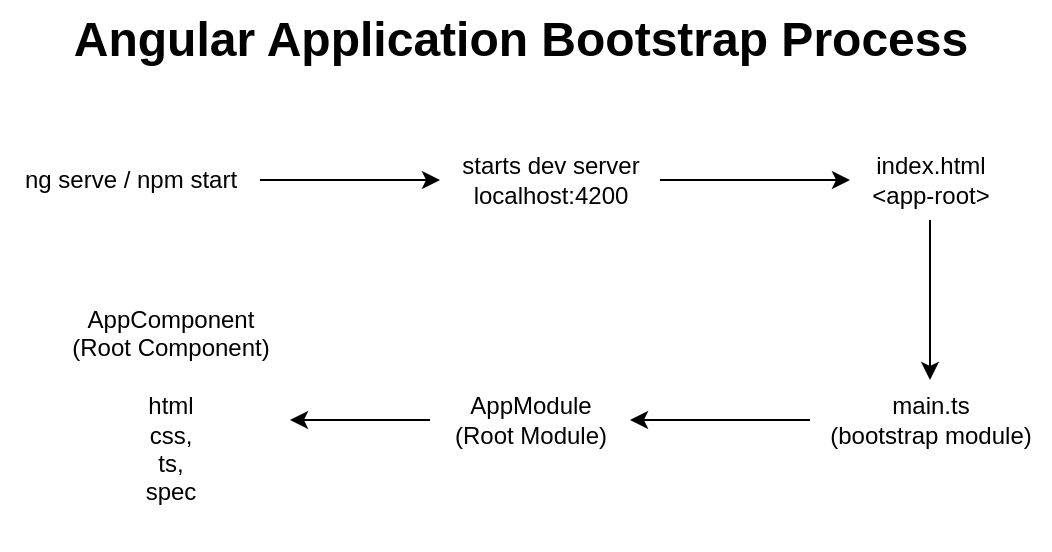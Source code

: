 <mxfile version="28.2.3" pages="5">
  <diagram name="Page-1" id="C9C86ICiYXPJqEdUbb66">
    <mxGraphModel dx="599" dy="337" grid="1" gridSize="10" guides="1" tooltips="1" connect="1" arrows="1" fold="1" page="1" pageScale="1" pageWidth="850" pageHeight="1100" math="0" shadow="0">
      <root>
        <mxCell id="0" />
        <mxCell id="1" parent="0" />
        <mxCell id="BUMSwfdSAV-_3AB0RJ5o-3" value="" style="edgeStyle=orthogonalEdgeStyle;rounded=0;orthogonalLoop=1;jettySize=auto;html=1;" edge="1" parent="1" source="BUMSwfdSAV-_3AB0RJ5o-1" target="BUMSwfdSAV-_3AB0RJ5o-2">
          <mxGeometry relative="1" as="geometry" />
        </mxCell>
        <mxCell id="BUMSwfdSAV-_3AB0RJ5o-1" value="ng serve / npm start" style="text;html=1;align=center;verticalAlign=middle;resizable=0;points=[];autosize=1;strokeColor=none;fillColor=none;" vertex="1" parent="1">
          <mxGeometry x="130" y="155" width="130" height="30" as="geometry" />
        </mxCell>
        <mxCell id="BUMSwfdSAV-_3AB0RJ5o-5" value="" style="edgeStyle=orthogonalEdgeStyle;rounded=0;orthogonalLoop=1;jettySize=auto;html=1;" edge="1" parent="1" source="BUMSwfdSAV-_3AB0RJ5o-2" target="BUMSwfdSAV-_3AB0RJ5o-4">
          <mxGeometry relative="1" as="geometry" />
        </mxCell>
        <mxCell id="BUMSwfdSAV-_3AB0RJ5o-2" value="starts dev server&lt;div&gt;localhost:4200&lt;/div&gt;" style="text;html=1;align=center;verticalAlign=middle;resizable=0;points=[];autosize=1;strokeColor=none;fillColor=none;" vertex="1" parent="1">
          <mxGeometry x="350" y="150" width="110" height="40" as="geometry" />
        </mxCell>
        <mxCell id="BUMSwfdSAV-_3AB0RJ5o-7" value="" style="edgeStyle=orthogonalEdgeStyle;rounded=0;orthogonalLoop=1;jettySize=auto;html=1;" edge="1" parent="1" source="BUMSwfdSAV-_3AB0RJ5o-4" target="BUMSwfdSAV-_3AB0RJ5o-6">
          <mxGeometry relative="1" as="geometry" />
        </mxCell>
        <mxCell id="BUMSwfdSAV-_3AB0RJ5o-4" value="index.html&lt;div&gt;&amp;lt;app-root&amp;gt;&lt;/div&gt;" style="text;html=1;align=center;verticalAlign=middle;resizable=0;points=[];autosize=1;strokeColor=none;fillColor=none;" vertex="1" parent="1">
          <mxGeometry x="555" y="150" width="80" height="40" as="geometry" />
        </mxCell>
        <mxCell id="BUMSwfdSAV-_3AB0RJ5o-9" value="" style="edgeStyle=orthogonalEdgeStyle;rounded=0;orthogonalLoop=1;jettySize=auto;html=1;" edge="1" parent="1" source="BUMSwfdSAV-_3AB0RJ5o-6" target="BUMSwfdSAV-_3AB0RJ5o-8">
          <mxGeometry relative="1" as="geometry" />
        </mxCell>
        <mxCell id="BUMSwfdSAV-_3AB0RJ5o-6" value="main.ts&lt;div&gt;(bootstrap module)&lt;/div&gt;" style="text;html=1;align=center;verticalAlign=middle;resizable=0;points=[];autosize=1;strokeColor=none;fillColor=none;" vertex="1" parent="1">
          <mxGeometry x="535" y="270" width="120" height="40" as="geometry" />
        </mxCell>
        <mxCell id="BUMSwfdSAV-_3AB0RJ5o-11" value="" style="edgeStyle=orthogonalEdgeStyle;rounded=0;orthogonalLoop=1;jettySize=auto;html=1;" edge="1" parent="1" source="BUMSwfdSAV-_3AB0RJ5o-8" target="BUMSwfdSAV-_3AB0RJ5o-10">
          <mxGeometry relative="1" as="geometry" />
        </mxCell>
        <mxCell id="BUMSwfdSAV-_3AB0RJ5o-8" value="AppModule&lt;div&gt;(Root Module)&lt;/div&gt;" style="text;html=1;align=center;verticalAlign=middle;resizable=0;points=[];autosize=1;strokeColor=none;fillColor=none;" vertex="1" parent="1">
          <mxGeometry x="345" y="270" width="100" height="40" as="geometry" />
        </mxCell>
        <mxCell id="BUMSwfdSAV-_3AB0RJ5o-10" value="AppComponent&lt;div&gt;(Root Component)&lt;/div&gt;&lt;div&gt;&lt;br&gt;&lt;/div&gt;&lt;div&gt;html&lt;/div&gt;&lt;div&gt;css,&lt;/div&gt;&lt;div&gt;ts,&lt;/div&gt;&lt;div&gt;spec&lt;/div&gt;&lt;div&gt;&lt;br&gt;&lt;/div&gt;" style="text;html=1;align=center;verticalAlign=middle;resizable=0;points=[];autosize=1;strokeColor=none;fillColor=none;" vertex="1" parent="1">
          <mxGeometry x="155" y="225" width="120" height="130" as="geometry" />
        </mxCell>
        <mxCell id="BUMSwfdSAV-_3AB0RJ5o-12" value="Angular Application Bootstrap Process" style="text;strokeColor=none;fillColor=none;html=1;fontSize=24;fontStyle=1;verticalAlign=middle;align=center;" vertex="1" parent="1">
          <mxGeometry x="340" y="80" width="100" height="40" as="geometry" />
        </mxCell>
      </root>
    </mxGraphModel>
  </diagram>
  <diagram id="l7W_xQcOE4D41UAbRbyT" name="Page-2">
    <mxGraphModel dx="668" dy="376" grid="1" gridSize="10" guides="1" tooltips="1" connect="1" arrows="1" fold="1" page="1" pageScale="1" pageWidth="850" pageHeight="1100" math="0" shadow="0">
      <root>
        <mxCell id="0" />
        <mxCell id="1" parent="0" />
        <mxCell id="t--C47-ZsDoRhNLkjjPz-1" value="Data Binding" style="text;strokeColor=none;fillColor=none;html=1;fontSize=24;fontStyle=1;verticalAlign=middle;align=center;" vertex="1" parent="1">
          <mxGeometry x="375" y="20" width="100" height="40" as="geometry" />
        </mxCell>
        <mxCell id="t--C47-ZsDoRhNLkjjPz-2" value="TypeScript Class" style="rounded=0;whiteSpace=wrap;html=1;" vertex="1" parent="1">
          <mxGeometry x="210" y="162" width="120" height="60" as="geometry" />
        </mxCell>
        <mxCell id="t--C47-ZsDoRhNLkjjPz-8" style="edgeStyle=orthogonalEdgeStyle;rounded=0;orthogonalLoop=1;jettySize=auto;html=1;exitX=0.5;exitY=1;exitDx=0;exitDy=0;entryX=0.5;entryY=1;entryDx=0;entryDy=0;" edge="1" parent="1" source="t--C47-ZsDoRhNLkjjPz-3" target="t--C47-ZsDoRhNLkjjPz-2">
          <mxGeometry relative="1" as="geometry">
            <Array as="points">
              <mxPoint x="600" y="282" />
              <mxPoint x="270" y="282" />
            </Array>
          </mxGeometry>
        </mxCell>
        <mxCell id="t--C47-ZsDoRhNLkjjPz-3" value="Component Template / View" style="rounded=0;whiteSpace=wrap;html=1;" vertex="1" parent="1">
          <mxGeometry x="540" y="162" width="120" height="60" as="geometry" />
        </mxCell>
        <mxCell id="t--C47-ZsDoRhNLkjjPz-4" value="username = &quot;Monica&quot;" style="text;html=1;align=center;verticalAlign=middle;resizable=0;points=[];autosize=1;strokeColor=none;fillColor=none;" vertex="1" parent="1">
          <mxGeometry x="80" y="170" width="140" height="30" as="geometry" />
        </mxCell>
        <mxCell id="t--C47-ZsDoRhNLkjjPz-6" style="edgeStyle=orthogonalEdgeStyle;rounded=0;orthogonalLoop=1;jettySize=auto;html=1;exitX=0.5;exitY=0;exitDx=0;exitDy=0;entryX=0.597;entryY=-0.002;entryDx=0;entryDy=0;entryPerimeter=0;" edge="1" parent="1" source="t--C47-ZsDoRhNLkjjPz-2" target="t--C47-ZsDoRhNLkjjPz-3">
          <mxGeometry relative="1" as="geometry">
            <Array as="points">
              <mxPoint x="270" y="102" />
              <mxPoint x="612" y="102" />
            </Array>
          </mxGeometry>
        </mxCell>
        <mxCell id="t--C47-ZsDoRhNLkjjPz-7" value="[ Property Binding ] / {{ String Interpolation }}" style="text;html=1;align=center;verticalAlign=middle;resizable=0;points=[];autosize=1;strokeColor=none;fillColor=none;" vertex="1" parent="1">
          <mxGeometry x="290" y="100" width="260" height="30" as="geometry" />
        </mxCell>
        <mxCell id="t--C47-ZsDoRhNLkjjPz-9" value="( Event Binding )" style="text;html=1;align=center;verticalAlign=middle;resizable=0;points=[];autosize=1;strokeColor=none;fillColor=none;" vertex="1" parent="1">
          <mxGeometry x="390" y="252" width="110" height="30" as="geometry" />
        </mxCell>
        <mxCell id="t--C47-ZsDoRhNLkjjPz-10" value="2 way data binding = PB + EB&lt;div&gt;Banana in the Box = [ ( ngModel ) ]&lt;/div&gt;" style="text;html=1;align=center;verticalAlign=middle;resizable=0;points=[];autosize=1;strokeColor=none;fillColor=none;" vertex="1" parent="1">
          <mxGeometry x="185" y="303" width="210" height="40" as="geometry" />
        </mxCell>
      </root>
    </mxGraphModel>
  </diagram>
  <diagram id="Zr69eRBPpiTz3g2hn9H6" name="Page-3">
    <mxGraphModel dx="723" dy="408" grid="1" gridSize="10" guides="1" tooltips="1" connect="1" arrows="1" fold="1" page="1" pageScale="1" pageWidth="850" pageHeight="1100" math="0" shadow="0">
      <root>
        <mxCell id="0" />
        <mxCell id="1" parent="0" />
        <mxCell id="BrYFn9-QAHqjKM3JLirK-1" value="Nested Component Communication" style="text;strokeColor=none;fillColor=none;html=1;fontSize=24;fontStyle=1;verticalAlign=middle;align=center;" vertex="1" parent="1">
          <mxGeometry x="375" y="40" width="100" height="40" as="geometry" />
        </mxCell>
        <mxCell id="BrYFn9-QAHqjKM3JLirK-4" style="edgeStyle=orthogonalEdgeStyle;rounded=0;orthogonalLoop=1;jettySize=auto;html=1;exitX=0.25;exitY=1;exitDx=0;exitDy=0;entryX=0.25;entryY=0;entryDx=0;entryDy=0;" edge="1" parent="1" source="BrYFn9-QAHqjKM3JLirK-2" target="BrYFn9-QAHqjKM3JLirK-3">
          <mxGeometry relative="1" as="geometry" />
        </mxCell>
        <mxCell id="BrYFn9-QAHqjKM3JLirK-2" value="Parent&lt;div&gt;(UsersComp)&lt;/div&gt;" style="rounded=0;whiteSpace=wrap;html=1;" vertex="1" parent="1">
          <mxGeometry x="365" y="150" width="120" height="60" as="geometry" />
        </mxCell>
        <mxCell id="BrYFn9-QAHqjKM3JLirK-8" style="edgeStyle=orthogonalEdgeStyle;rounded=0;orthogonalLoop=1;jettySize=auto;html=1;exitX=0.75;exitY=0;exitDx=0;exitDy=0;entryX=0.75;entryY=1;entryDx=0;entryDy=0;" edge="1" parent="1" source="BrYFn9-QAHqjKM3JLirK-3" target="BrYFn9-QAHqjKM3JLirK-2">
          <mxGeometry relative="1" as="geometry" />
        </mxCell>
        <mxCell id="BrYFn9-QAHqjKM3JLirK-3" value="Child&lt;div&gt;(UserImageComp)&lt;/div&gt;" style="rounded=0;whiteSpace=wrap;html=1;" vertex="1" parent="1">
          <mxGeometry x="365" y="400" width="120" height="60" as="geometry" />
        </mxCell>
        <mxCell id="BrYFn9-QAHqjKM3JLirK-5" value="@Input()" style="text;html=1;align=center;verticalAlign=middle;resizable=0;points=[];autosize=1;strokeColor=none;fillColor=none;" vertex="1" parent="1">
          <mxGeometry x="245" y="408" width="70" height="30" as="geometry" />
        </mxCell>
        <mxCell id="BrYFn9-QAHqjKM3JLirK-6" value="[ Property Binding ]&amp;nbsp;" style="text;html=1;align=center;verticalAlign=middle;resizable=0;points=[];autosize=1;strokeColor=none;fillColor=none;" vertex="1" parent="1">
          <mxGeometry x="230" y="180" width="130" height="30" as="geometry" />
        </mxCell>
        <mxCell id="BrYFn9-QAHqjKM3JLirK-7" value="user model" style="text;html=1;align=center;verticalAlign=middle;resizable=0;points=[];autosize=1;strokeColor=none;fillColor=none;" vertex="1" parent="1">
          <mxGeometry x="270" y="150" width="80" height="30" as="geometry" />
        </mxCell>
        <mxCell id="BrYFn9-QAHqjKM3JLirK-9" value="@Output()" style="text;html=1;align=center;verticalAlign=middle;resizable=0;points=[];autosize=1;strokeColor=none;fillColor=none;" vertex="1" parent="1">
          <mxGeometry x="500" y="398" width="80" height="30" as="geometry" />
        </mxCell>
        <mxCell id="BrYFn9-QAHqjKM3JLirK-10" value="( Event Binding )" style="text;html=1;align=center;verticalAlign=middle;resizable=0;points=[];autosize=1;strokeColor=none;fillColor=none;" vertex="1" parent="1">
          <mxGeometry x="485" y="165" width="110" height="30" as="geometry" />
        </mxCell>
        <mxCell id="BrYFn9-QAHqjKM3JLirK-11" value="EventEmitter Class" style="text;html=1;align=center;verticalAlign=middle;resizable=0;points=[];autosize=1;strokeColor=none;fillColor=none;" vertex="1" parent="1">
          <mxGeometry x="500" y="428" width="130" height="30" as="geometry" />
        </mxCell>
      </root>
    </mxGraphModel>
  </diagram>
  <diagram id="Q9oAYAzp5pNjasNWlvYO" name="Page-4">
    <mxGraphModel dx="694" dy="391" grid="1" gridSize="10" guides="1" tooltips="1" connect="1" arrows="1" fold="1" page="1" pageScale="1" pageWidth="850" pageHeight="1100" math="0" shadow="0">
      <root>
        <mxCell id="0" />
        <mxCell id="1" parent="0" />
        <mxCell id="1d4C2GK-_z_z4Cylq3b0-4" style="edgeStyle=orthogonalEdgeStyle;rounded=0;orthogonalLoop=1;jettySize=auto;html=1;exitX=1;exitY=0.25;exitDx=0;exitDy=0;" edge="1" parent="1" source="1d4C2GK-_z_z4Cylq3b0-1">
          <mxGeometry relative="1" as="geometry">
            <mxPoint x="570" y="135.4" as="targetPoint" />
          </mxGeometry>
        </mxCell>
        <mxCell id="1d4C2GK-_z_z4Cylq3b0-1" value="UsersComponent" style="rounded=0;whiteSpace=wrap;html=1;" vertex="1" parent="1">
          <mxGeometry x="120" y="120" width="120" height="60" as="geometry" />
        </mxCell>
        <mxCell id="1d4C2GK-_z_z4Cylq3b0-5" style="edgeStyle=orthogonalEdgeStyle;rounded=0;orthogonalLoop=1;jettySize=auto;html=1;exitX=0;exitY=0;exitDx=0;exitDy=52.5;exitPerimeter=0;" edge="1" parent="1" source="1d4C2GK-_z_z4Cylq3b0-2">
          <mxGeometry relative="1" as="geometry">
            <mxPoint x="250" y="162.6" as="targetPoint" />
          </mxGeometry>
        </mxCell>
        <mxCell id="1d4C2GK-_z_z4Cylq3b0-9" style="edgeStyle=orthogonalEdgeStyle;rounded=0;orthogonalLoop=1;jettySize=auto;html=1;exitX=0.5;exitY=1;exitDx=0;exitDy=0;exitPerimeter=0;entryX=1;entryY=0.75;entryDx=0;entryDy=0;" edge="1" parent="1" source="1d4C2GK-_z_z4Cylq3b0-2" target="1d4C2GK-_z_z4Cylq3b0-7">
          <mxGeometry relative="1" as="geometry" />
        </mxCell>
        <mxCell id="1d4C2GK-_z_z4Cylq3b0-2" value="Data Source" style="shape=cylinder3;whiteSpace=wrap;html=1;boundedLbl=1;backgroundOutline=1;size=15;" vertex="1" parent="1">
          <mxGeometry x="580" y="110" width="60" height="80" as="geometry" />
        </mxCell>
        <mxCell id="1d4C2GK-_z_z4Cylq3b0-3" value="mock.ts" style="text;html=1;align=center;verticalAlign=middle;resizable=0;points=[];autosize=1;strokeColor=none;fillColor=none;" vertex="1" parent="1">
          <mxGeometry x="660" y="135" width="60" height="30" as="geometry" />
        </mxCell>
        <mxCell id="1d4C2GK-_z_z4Cylq3b0-6" value="Model 01" style="text;html=1;align=center;verticalAlign=middle;resizable=0;points=[];autosize=1;strokeColor=none;fillColor=none;" vertex="1" parent="1">
          <mxGeometry x="45" y="128" width="70" height="30" as="geometry" />
        </mxCell>
        <mxCell id="1d4C2GK-_z_z4Cylq3b0-7" value="Employee&lt;div&gt;Component&lt;/div&gt;" style="rounded=0;whiteSpace=wrap;html=1;" vertex="1" parent="1">
          <mxGeometry x="120" y="228" width="120" height="60" as="geometry" />
        </mxCell>
        <mxCell id="1d4C2GK-_z_z4Cylq3b0-8" style="edgeStyle=orthogonalEdgeStyle;rounded=0;orthogonalLoop=1;jettySize=auto;html=1;exitX=1;exitY=0.25;exitDx=0;exitDy=0;entryX=0;entryY=1;entryDx=0;entryDy=-15;entryPerimeter=0;" edge="1" parent="1" source="1d4C2GK-_z_z4Cylq3b0-7" target="1d4C2GK-_z_z4Cylq3b0-2">
          <mxGeometry relative="1" as="geometry" />
        </mxCell>
        <mxCell id="1d4C2GK-_z_z4Cylq3b0-10" value="Model 02" style="text;html=1;align=center;verticalAlign=middle;resizable=0;points=[];autosize=1;strokeColor=none;fillColor=none;" vertex="1" parent="1">
          <mxGeometry x="45" y="238" width="70" height="30" as="geometry" />
        </mxCell>
        <mxCell id="1d4C2GK-_z_z4Cylq3b0-11" value="Data Inconsistency" style="text;html=1;align=center;verticalAlign=middle;resizable=0;points=[];autosize=1;strokeColor=none;fillColor=none;" vertex="1" parent="1">
          <mxGeometry x="260" y="320" width="120" height="30" as="geometry" />
        </mxCell>
        <mxCell id="1d4C2GK-_z_z4Cylq3b0-12" value="Cloud&amp;nbsp;" style="text;html=1;align=center;verticalAlign=middle;resizable=0;points=[];autosize=1;strokeColor=none;fillColor=none;" vertex="1" parent="1">
          <mxGeometry x="660" y="158" width="60" height="30" as="geometry" />
        </mxCell>
        <mxCell id="1d4C2GK-_z_z4Cylq3b0-13" value="Multiple Copies of same data" style="text;html=1;align=center;verticalAlign=middle;resizable=0;points=[];autosize=1;strokeColor=none;fillColor=none;" vertex="1" parent="1">
          <mxGeometry x="220" y="348" width="180" height="30" as="geometry" />
        </mxCell>
        <mxCell id="1d4C2GK-_z_z4Cylq3b0-14" value="Component is responsible to access the data source" style="text;html=1;align=center;verticalAlign=middle;resizable=0;points=[];autosize=1;strokeColor=none;fillColor=none;" vertex="1" parent="1">
          <mxGeometry x="170" y="378" width="300" height="30" as="geometry" />
        </mxCell>
        <mxCell id="1d4C2GK-_z_z4Cylq3b0-22" style="edgeStyle=orthogonalEdgeStyle;rounded=0;orthogonalLoop=1;jettySize=auto;html=1;exitX=1;exitY=0.25;exitDx=0;exitDy=0;entryX=0.25;entryY=0;entryDx=0;entryDy=0;" edge="1" parent="1" source="1d4C2GK-_z_z4Cylq3b0-15" target="1d4C2GK-_z_z4Cylq3b0-19">
          <mxGeometry relative="1" as="geometry" />
        </mxCell>
        <mxCell id="1d4C2GK-_z_z4Cylq3b0-15" value="Comp A" style="rounded=0;whiteSpace=wrap;html=1;" vertex="1" parent="1">
          <mxGeometry x="160" y="520" width="120" height="60" as="geometry" />
        </mxCell>
        <mxCell id="1d4C2GK-_z_z4Cylq3b0-24" style="edgeStyle=orthogonalEdgeStyle;rounded=0;orthogonalLoop=1;jettySize=auto;html=1;exitX=1;exitY=0.75;exitDx=0;exitDy=0;entryX=0.25;entryY=1;entryDx=0;entryDy=0;" edge="1" parent="1" source="1d4C2GK-_z_z4Cylq3b0-16" target="1d4C2GK-_z_z4Cylq3b0-19">
          <mxGeometry relative="1" as="geometry" />
        </mxCell>
        <mxCell id="1d4C2GK-_z_z4Cylq3b0-16" value="Comp B" style="rounded=0;whiteSpace=wrap;html=1;" vertex="1" parent="1">
          <mxGeometry x="160" y="610" width="120" height="60" as="geometry" />
        </mxCell>
        <mxCell id="1d4C2GK-_z_z4Cylq3b0-21" style="edgeStyle=orthogonalEdgeStyle;rounded=0;orthogonalLoop=1;jettySize=auto;html=1;exitX=0;exitY=0;exitDx=0;exitDy=52.5;exitPerimeter=0;" edge="1" parent="1" source="1d4C2GK-_z_z4Cylq3b0-18">
          <mxGeometry relative="1" as="geometry">
            <mxPoint x="550" y="602.6" as="targetPoint" />
          </mxGeometry>
        </mxCell>
        <mxCell id="1d4C2GK-_z_z4Cylq3b0-18" value="Data&lt;div&gt;Source&lt;/div&gt;" style="shape=cylinder3;whiteSpace=wrap;html=1;boundedLbl=1;backgroundOutline=1;size=15;" vertex="1" parent="1">
          <mxGeometry x="670" y="550" width="60" height="80" as="geometry" />
        </mxCell>
        <mxCell id="1d4C2GK-_z_z4Cylq3b0-20" style="edgeStyle=orthogonalEdgeStyle;rounded=0;orthogonalLoop=1;jettySize=auto;html=1;exitX=1;exitY=0.25;exitDx=0;exitDy=0;" edge="1" parent="1" source="1d4C2GK-_z_z4Cylq3b0-19">
          <mxGeometry relative="1" as="geometry">
            <mxPoint x="660" y="575.4" as="targetPoint" />
          </mxGeometry>
        </mxCell>
        <mxCell id="1d4C2GK-_z_z4Cylq3b0-25" style="edgeStyle=orthogonalEdgeStyle;rounded=0;orthogonalLoop=1;jettySize=auto;html=1;exitX=0;exitY=0.5;exitDx=0;exitDy=0;entryX=1;entryY=0.25;entryDx=0;entryDy=0;" edge="1" parent="1" source="1d4C2GK-_z_z4Cylq3b0-19" target="1d4C2GK-_z_z4Cylq3b0-16">
          <mxGeometry relative="1" as="geometry" />
        </mxCell>
        <mxCell id="1d4C2GK-_z_z4Cylq3b0-19" value="Data&lt;div&gt;Service&lt;/div&gt;&lt;div&gt;(Singleton)&lt;/div&gt;" style="rounded=0;whiteSpace=wrap;html=1;" vertex="1" parent="1">
          <mxGeometry x="420" y="560" width="120" height="60" as="geometry" />
        </mxCell>
        <mxCell id="1d4C2GK-_z_z4Cylq3b0-23" style="edgeStyle=orthogonalEdgeStyle;rounded=0;orthogonalLoop=1;jettySize=auto;html=1;exitX=0;exitY=0.5;exitDx=0;exitDy=0;entryX=1.017;entryY=0.67;entryDx=0;entryDy=0;entryPerimeter=0;" edge="1" parent="1" source="1d4C2GK-_z_z4Cylq3b0-19" target="1d4C2GK-_z_z4Cylq3b0-15">
          <mxGeometry relative="1" as="geometry" />
        </mxCell>
        <mxCell id="1d4C2GK-_z_z4Cylq3b0-26" value="Responsibility Delegate&amp;nbsp;" style="text;html=1;align=center;verticalAlign=middle;resizable=0;points=[];autosize=1;strokeColor=none;fillColor=none;" vertex="1" parent="1">
          <mxGeometry x="390" y="688" width="150" height="30" as="geometry" />
        </mxCell>
        <mxCell id="1d4C2GK-_z_z4Cylq3b0-27" value="Model 1" style="text;html=1;align=center;verticalAlign=middle;resizable=0;points=[];autosize=1;strokeColor=none;fillColor=none;" vertex="1" parent="1">
          <mxGeometry x="85" y="528" width="70" height="30" as="geometry" />
        </mxCell>
        <mxCell id="1d4C2GK-_z_z4Cylq3b0-28" value="Model 1" style="text;html=1;align=center;verticalAlign=middle;resizable=0;points=[];autosize=1;strokeColor=none;fillColor=none;" vertex="1" parent="1">
          <mxGeometry x="85" y="628" width="70" height="30" as="geometry" />
        </mxCell>
        <mxCell id="1d4C2GK-_z_z4Cylq3b0-29" value="No Data inconsistency" style="text;html=1;align=center;verticalAlign=middle;resizable=0;points=[];autosize=1;strokeColor=none;fillColor=none;" vertex="1" parent="1">
          <mxGeometry x="395" y="718" width="140" height="30" as="geometry" />
        </mxCell>
        <mxCell id="1d4C2GK-_z_z4Cylq3b0-30" value="DIP : Dependency Injection Principle&lt;div&gt;&lt;br&gt;&lt;/div&gt;&lt;div&gt;SRP : Single Responsibility Principle&lt;/div&gt;" style="text;html=1;align=center;verticalAlign=middle;resizable=0;points=[];autosize=1;strokeColor=none;fillColor=none;" vertex="1" parent="1">
          <mxGeometry x="390" y="748" width="220" height="60" as="geometry" />
        </mxCell>
      </root>
    </mxGraphModel>
  </diagram>
  <diagram id="l6i-cwj1LgK9iqo5XtYS" name="Page-5">
    <mxGraphModel dx="723" dy="408" grid="1" gridSize="10" guides="1" tooltips="1" connect="1" arrows="1" fold="1" page="1" pageScale="1" pageWidth="850" pageHeight="1100" math="0" shadow="0">
      <root>
        <mxCell id="0" />
        <mxCell id="1" parent="0" />
        <mxCell id="spw75TLck4qfDdfe9r22-1" value="Dependency Injector Hierarchy" style="text;strokeColor=none;fillColor=none;html=1;fontSize=24;fontStyle=1;verticalAlign=middle;align=center;" vertex="1" parent="1">
          <mxGeometry x="375" y="20" width="100" height="40" as="geometry" />
        </mxCell>
        <mxCell id="spw75TLck4qfDdfe9r22-4" value="" style="edgeStyle=orthogonalEdgeStyle;rounded=0;orthogonalLoop=1;jettySize=auto;html=1;" edge="1" parent="1" source="spw75TLck4qfDdfe9r22-2" target="spw75TLck4qfDdfe9r22-3">
          <mxGeometry relative="1" as="geometry" />
        </mxCell>
        <mxCell id="spw75TLck4qfDdfe9r22-2" value="Null Injector" style="rounded=0;whiteSpace=wrap;html=1;" vertex="1" parent="1">
          <mxGeometry x="160" y="90" width="120" height="60" as="geometry" />
        </mxCell>
        <mxCell id="spw75TLck4qfDdfe9r22-6" value="" style="edgeStyle=orthogonalEdgeStyle;rounded=0;orthogonalLoop=1;jettySize=auto;html=1;" edge="1" parent="1" source="spw75TLck4qfDdfe9r22-3" target="spw75TLck4qfDdfe9r22-5">
          <mxGeometry relative="1" as="geometry" />
        </mxCell>
        <mxCell id="spw75TLck4qfDdfe9r22-55" style="edgeStyle=orthogonalEdgeStyle;rounded=0;orthogonalLoop=1;jettySize=auto;html=1;exitX=0.75;exitY=0;exitDx=0;exitDy=0;entryX=0.75;entryY=1;entryDx=0;entryDy=0;" edge="1" parent="1" source="spw75TLck4qfDdfe9r22-3" target="spw75TLck4qfDdfe9r22-2">
          <mxGeometry relative="1" as="geometry" />
        </mxCell>
        <mxCell id="spw75TLck4qfDdfe9r22-3" value="Platform Injector" style="rounded=0;whiteSpace=wrap;html=1;" vertex="1" parent="1">
          <mxGeometry x="160" y="190" width="120" height="60" as="geometry" />
        </mxCell>
        <mxCell id="spw75TLck4qfDdfe9r22-54" style="edgeStyle=orthogonalEdgeStyle;rounded=0;orthogonalLoop=1;jettySize=auto;html=1;exitX=0.75;exitY=0;exitDx=0;exitDy=0;entryX=0.75;entryY=1;entryDx=0;entryDy=0;" edge="1" parent="1" source="spw75TLck4qfDdfe9r22-5" target="spw75TLck4qfDdfe9r22-3">
          <mxGeometry relative="1" as="geometry" />
        </mxCell>
        <mxCell id="spw75TLck4qfDdfe9r22-5" value="Root Injector" style="rounded=0;whiteSpace=wrap;html=1;" vertex="1" parent="1">
          <mxGeometry x="160" y="290" width="119" height="60" as="geometry" />
        </mxCell>
        <mxCell id="spw75TLck4qfDdfe9r22-9" value="" style="edgeStyle=orthogonalEdgeStyle;rounded=0;orthogonalLoop=1;jettySize=auto;html=1;" edge="1" parent="1" source="spw75TLck4qfDdfe9r22-7" target="spw75TLck4qfDdfe9r22-8">
          <mxGeometry relative="1" as="geometry" />
        </mxCell>
        <mxCell id="spw75TLck4qfDdfe9r22-50" style="edgeStyle=orthogonalEdgeStyle;rounded=0;orthogonalLoop=1;jettySize=auto;html=1;exitX=0;exitY=0.5;exitDx=0;exitDy=0;entryX=0.5;entryY=1;entryDx=0;entryDy=0;" edge="1" parent="1" source="spw75TLck4qfDdfe9r22-7" target="spw75TLck4qfDdfe9r22-5">
          <mxGeometry relative="1" as="geometry">
            <Array as="points">
              <mxPoint x="340" y="120" />
              <mxPoint x="340" y="370" />
              <mxPoint x="220" y="370" />
            </Array>
          </mxGeometry>
        </mxCell>
        <mxCell id="spw75TLck4qfDdfe9r22-7" value="Root Component" style="rounded=0;whiteSpace=wrap;html=1;" vertex="1" parent="1">
          <mxGeometry x="480" y="90" width="120" height="60" as="geometry" />
        </mxCell>
        <mxCell id="spw75TLck4qfDdfe9r22-11" value="" style="edgeStyle=orthogonalEdgeStyle;rounded=0;orthogonalLoop=1;jettySize=auto;html=1;" edge="1" parent="1" source="spw75TLck4qfDdfe9r22-8" target="spw75TLck4qfDdfe9r22-10">
          <mxGeometry relative="1" as="geometry" />
        </mxCell>
        <mxCell id="spw75TLck4qfDdfe9r22-52" style="edgeStyle=orthogonalEdgeStyle;rounded=0;orthogonalLoop=1;jettySize=auto;html=1;exitX=0.25;exitY=0;exitDx=0;exitDy=0;entryX=0.25;entryY=1;entryDx=0;entryDy=0;" edge="1" parent="1" source="spw75TLck4qfDdfe9r22-8" target="spw75TLck4qfDdfe9r22-7">
          <mxGeometry relative="1" as="geometry" />
        </mxCell>
        <mxCell id="spw75TLck4qfDdfe9r22-8" value="Child Component" style="rounded=0;whiteSpace=wrap;html=1;" vertex="1" parent="1">
          <mxGeometry x="480" y="200" width="120" height="60" as="geometry" />
        </mxCell>
        <mxCell id="spw75TLck4qfDdfe9r22-51" style="edgeStyle=orthogonalEdgeStyle;rounded=0;orthogonalLoop=1;jettySize=auto;html=1;exitX=0.25;exitY=0;exitDx=0;exitDy=0;entryX=0.25;entryY=1;entryDx=0;entryDy=0;" edge="1" parent="1" source="spw75TLck4qfDdfe9r22-10" target="spw75TLck4qfDdfe9r22-8">
          <mxGeometry relative="1" as="geometry" />
        </mxCell>
        <mxCell id="spw75TLck4qfDdfe9r22-10" value="Grand Child Component" style="rounded=0;whiteSpace=wrap;html=1;" vertex="1" parent="1">
          <mxGeometry x="480" y="300" width="120" height="60" as="geometry" />
        </mxCell>
        <mxCell id="spw75TLck4qfDdfe9r22-14" value="" style="edgeStyle=orthogonalEdgeStyle;rounded=0;orthogonalLoop=1;jettySize=auto;html=1;" edge="1" parent="1" source="spw75TLck4qfDdfe9r22-12" target="spw75TLck4qfDdfe9r22-13">
          <mxGeometry relative="1" as="geometry" />
        </mxCell>
        <mxCell id="spw75TLck4qfDdfe9r22-20" style="edgeStyle=orthogonalEdgeStyle;rounded=0;orthogonalLoop=1;jettySize=auto;html=1;exitX=0.5;exitY=1;exitDx=0;exitDy=0;" edge="1" parent="1" source="spw75TLck4qfDdfe9r22-12" target="spw75TLck4qfDdfe9r22-19">
          <mxGeometry relative="1" as="geometry" />
        </mxCell>
        <mxCell id="spw75TLck4qfDdfe9r22-22" style="edgeStyle=orthogonalEdgeStyle;rounded=0;orthogonalLoop=1;jettySize=auto;html=1;exitX=0.5;exitY=1;exitDx=0;exitDy=0;" edge="1" parent="1" source="spw75TLck4qfDdfe9r22-12" target="spw75TLck4qfDdfe9r22-21">
          <mxGeometry relative="1" as="geometry" />
        </mxCell>
        <mxCell id="spw75TLck4qfDdfe9r22-12" value="Root Comp" style="rounded=0;whiteSpace=wrap;html=1;" vertex="1" parent="1">
          <mxGeometry x="365" y="500" width="120" height="60" as="geometry" />
        </mxCell>
        <mxCell id="spw75TLck4qfDdfe9r22-16" value="" style="edgeStyle=orthogonalEdgeStyle;rounded=0;orthogonalLoop=1;jettySize=auto;html=1;" edge="1" parent="1" source="spw75TLck4qfDdfe9r22-13" target="spw75TLck4qfDdfe9r22-15">
          <mxGeometry relative="1" as="geometry" />
        </mxCell>
        <mxCell id="spw75TLck4qfDdfe9r22-18" style="edgeStyle=orthogonalEdgeStyle;rounded=0;orthogonalLoop=1;jettySize=auto;html=1;exitX=0.5;exitY=1;exitDx=0;exitDy=0;entryX=0.5;entryY=0;entryDx=0;entryDy=0;" edge="1" parent="1" source="spw75TLck4qfDdfe9r22-13" target="spw75TLck4qfDdfe9r22-17">
          <mxGeometry relative="1" as="geometry" />
        </mxCell>
        <mxCell id="spw75TLck4qfDdfe9r22-13" value="Users Comp" style="rounded=0;whiteSpace=wrap;html=1;" vertex="1" parent="1">
          <mxGeometry x="365" y="640" width="120" height="60" as="geometry" />
        </mxCell>
        <mxCell id="spw75TLck4qfDdfe9r22-15" value="UsersInfo Comp" style="rounded=0;whiteSpace=wrap;html=1;" vertex="1" parent="1">
          <mxGeometry x="290" y="750" width="120" height="60" as="geometry" />
        </mxCell>
        <mxCell id="spw75TLck4qfDdfe9r22-17" value="UsersImg Comp" style="rounded=0;whiteSpace=wrap;html=1;" vertex="1" parent="1">
          <mxGeometry x="450" y="750" width="120" height="60" as="geometry" />
        </mxCell>
        <mxCell id="spw75TLck4qfDdfe9r22-19" value="Register Comp" style="rounded=0;whiteSpace=wrap;html=1;" vertex="1" parent="1">
          <mxGeometry x="220" y="640" width="120" height="60" as="geometry" />
        </mxCell>
        <mxCell id="spw75TLck4qfDdfe9r22-21" value="LifeCycle Comp" style="rounded=0;whiteSpace=wrap;html=1;" vertex="1" parent="1">
          <mxGeometry x="520" y="640" width="120" height="60" as="geometry" />
        </mxCell>
        <mxCell id="spw75TLck4qfDdfe9r22-24" style="edgeStyle=orthogonalEdgeStyle;rounded=0;orthogonalLoop=1;jettySize=auto;html=1;exitX=1;exitY=0.5;exitDx=0;exitDy=0;" edge="1" parent="1" source="spw75TLck4qfDdfe9r22-23">
          <mxGeometry relative="1" as="geometry">
            <mxPoint x="360" y="530.333" as="targetPoint" />
          </mxGeometry>
        </mxCell>
        <mxCell id="spw75TLck4qfDdfe9r22-23" value="Data Service" style="ellipse;whiteSpace=wrap;html=1;fillColor=#dae8fc;strokeColor=#6c8ebf;" vertex="1" parent="1">
          <mxGeometry x="110" y="490" width="120" height="80" as="geometry" />
        </mxCell>
        <mxCell id="spw75TLck4qfDdfe9r22-25" value="DS1" style="ellipse;whiteSpace=wrap;html=1;fillColor=#dae8fc;strokeColor=#6c8ebf;" vertex="1" parent="1">
          <mxGeometry x="190" y="550" width="30" height="30" as="geometry" />
        </mxCell>
        <mxCell id="spw75TLck4qfDdfe9r22-27" value="DS1" style="ellipse;whiteSpace=wrap;html=1;fillColor=#dae8fc;strokeColor=#6c8ebf;" vertex="1" parent="1">
          <mxGeometry x="445" y="790" width="30" height="30" as="geometry" />
        </mxCell>
        <mxCell id="spw75TLck4qfDdfe9r22-28" value="DS1" style="ellipse;whiteSpace=wrap;html=1;fillColor=#dae8fc;strokeColor=#6c8ebf;" vertex="1" parent="1">
          <mxGeometry x="280" y="790" width="30" height="30" as="geometry" />
        </mxCell>
        <mxCell id="spw75TLck4qfDdfe9r22-29" value="DS1" style="ellipse;whiteSpace=wrap;html=1;fillColor=#dae8fc;strokeColor=#6c8ebf;" vertex="1" parent="1">
          <mxGeometry x="520" y="680" width="30" height="30" as="geometry" />
        </mxCell>
        <mxCell id="spw75TLck4qfDdfe9r22-30" value="DS1" style="ellipse;whiteSpace=wrap;html=1;fillColor=#dae8fc;strokeColor=#6c8ebf;" vertex="1" parent="1">
          <mxGeometry x="365" y="680" width="30" height="30" as="geometry" />
        </mxCell>
        <mxCell id="spw75TLck4qfDdfe9r22-31" value="DS1" style="ellipse;whiteSpace=wrap;html=1;fillColor=#dae8fc;strokeColor=#6c8ebf;" vertex="1" parent="1">
          <mxGeometry x="210" y="680" width="30" height="30" as="geometry" />
        </mxCell>
        <mxCell id="spw75TLck4qfDdfe9r22-32" value="DS1" style="ellipse;whiteSpace=wrap;html=1;fillColor=#dae8fc;strokeColor=#6c8ebf;" vertex="1" parent="1">
          <mxGeometry x="350" y="535" width="30" height="30" as="geometry" />
        </mxCell>
        <mxCell id="spw75TLck4qfDdfe9r22-33" value="Auth Service" style="ellipse;whiteSpace=wrap;html=1;fillColor=#d5e8d4;strokeColor=#82b366;" vertex="1" parent="1">
          <mxGeometry x="620" y="490" width="120" height="80" as="geometry" />
        </mxCell>
        <mxCell id="spw75TLck4qfDdfe9r22-34" style="edgeStyle=orthogonalEdgeStyle;rounded=0;orthogonalLoop=1;jettySize=auto;html=1;exitX=0;exitY=0.5;exitDx=0;exitDy=0;entryX=0.86;entryY=0.019;entryDx=0;entryDy=0;entryPerimeter=0;" edge="1" parent="1" source="spw75TLck4qfDdfe9r22-33" target="spw75TLck4qfDdfe9r22-13">
          <mxGeometry relative="1" as="geometry">
            <Array as="points">
              <mxPoint x="620" y="580" />
              <mxPoint x="468" y="580" />
            </Array>
          </mxGeometry>
        </mxCell>
        <mxCell id="spw75TLck4qfDdfe9r22-35" value="AS1" style="ellipse;whiteSpace=wrap;html=1;fillColor=#d5e8d4;strokeColor=#82b366;" vertex="1" parent="1">
          <mxGeometry x="650" y="560" width="30" height="30" as="geometry" />
        </mxCell>
        <mxCell id="spw75TLck4qfDdfe9r22-37" value="AS1" style="ellipse;whiteSpace=wrap;html=1;fillColor=#d5e8d4;strokeColor=#82b366;" vertex="1" parent="1">
          <mxGeometry x="550" y="790" width="30" height="30" as="geometry" />
        </mxCell>
        <mxCell id="spw75TLck4qfDdfe9r22-38" value="AS1" style="ellipse;whiteSpace=wrap;html=1;fillColor=#d5e8d4;strokeColor=#82b366;" vertex="1" parent="1">
          <mxGeometry x="380" y="790" width="30" height="30" as="geometry" />
        </mxCell>
        <mxCell id="spw75TLck4qfDdfe9r22-39" value="AS1" style="ellipse;whiteSpace=wrap;html=1;fillColor=#d5e8d4;strokeColor=#82b366;" vertex="1" parent="1">
          <mxGeometry x="455" y="680" width="30" height="30" as="geometry" />
        </mxCell>
        <mxCell id="spw75TLck4qfDdfe9r22-43" style="edgeStyle=orthogonalEdgeStyle;rounded=0;orthogonalLoop=1;jettySize=auto;html=1;exitX=0.5;exitY=1;exitDx=0;exitDy=0;entryX=0.159;entryY=0.013;entryDx=0;entryDy=0;entryPerimeter=0;" edge="1" parent="1" source="spw75TLck4qfDdfe9r22-23" target="spw75TLck4qfDdfe9r22-13">
          <mxGeometry relative="1" as="geometry">
            <Array as="points">
              <mxPoint x="170" y="590" />
              <mxPoint x="384" y="590" />
            </Array>
          </mxGeometry>
        </mxCell>
        <mxCell id="spw75TLck4qfDdfe9r22-44" value="DS2" style="ellipse;whiteSpace=wrap;html=1;fillColor=#ffe6cc;strokeColor=#d79b00;" vertex="1" parent="1">
          <mxGeometry x="120" y="550" width="30" height="30" as="geometry" />
        </mxCell>
        <mxCell id="spw75TLck4qfDdfe9r22-46" value="DS2" style="ellipse;whiteSpace=wrap;html=1;fillColor=#ffe6cc;strokeColor=#d79b00;" vertex="1" parent="1">
          <mxGeometry x="445" y="790" width="30" height="30" as="geometry" />
        </mxCell>
        <mxCell id="spw75TLck4qfDdfe9r22-47" value="DS2" style="ellipse;whiteSpace=wrap;html=1;fillColor=#ffe6cc;strokeColor=#d79b00;" vertex="1" parent="1">
          <mxGeometry x="280" y="790" width="30" height="30" as="geometry" />
        </mxCell>
        <mxCell id="spw75TLck4qfDdfe9r22-48" value="DS2" style="ellipse;whiteSpace=wrap;html=1;fillColor=#ffe6cc;strokeColor=#d79b00;" vertex="1" parent="1">
          <mxGeometry x="365" y="680" width="30" height="30" as="geometry" />
        </mxCell>
        <mxCell id="spw75TLck4qfDdfe9r22-49" value="constructor(private counterService : CounterService){}" style="text;html=1;align=center;verticalAlign=middle;resizable=0;points=[];autosize=1;strokeColor=none;fillColor=none;" vertex="1" parent="1">
          <mxGeometry x="375" y="358" width="310" height="30" as="geometry" />
        </mxCell>
      </root>
    </mxGraphModel>
  </diagram>
</mxfile>
